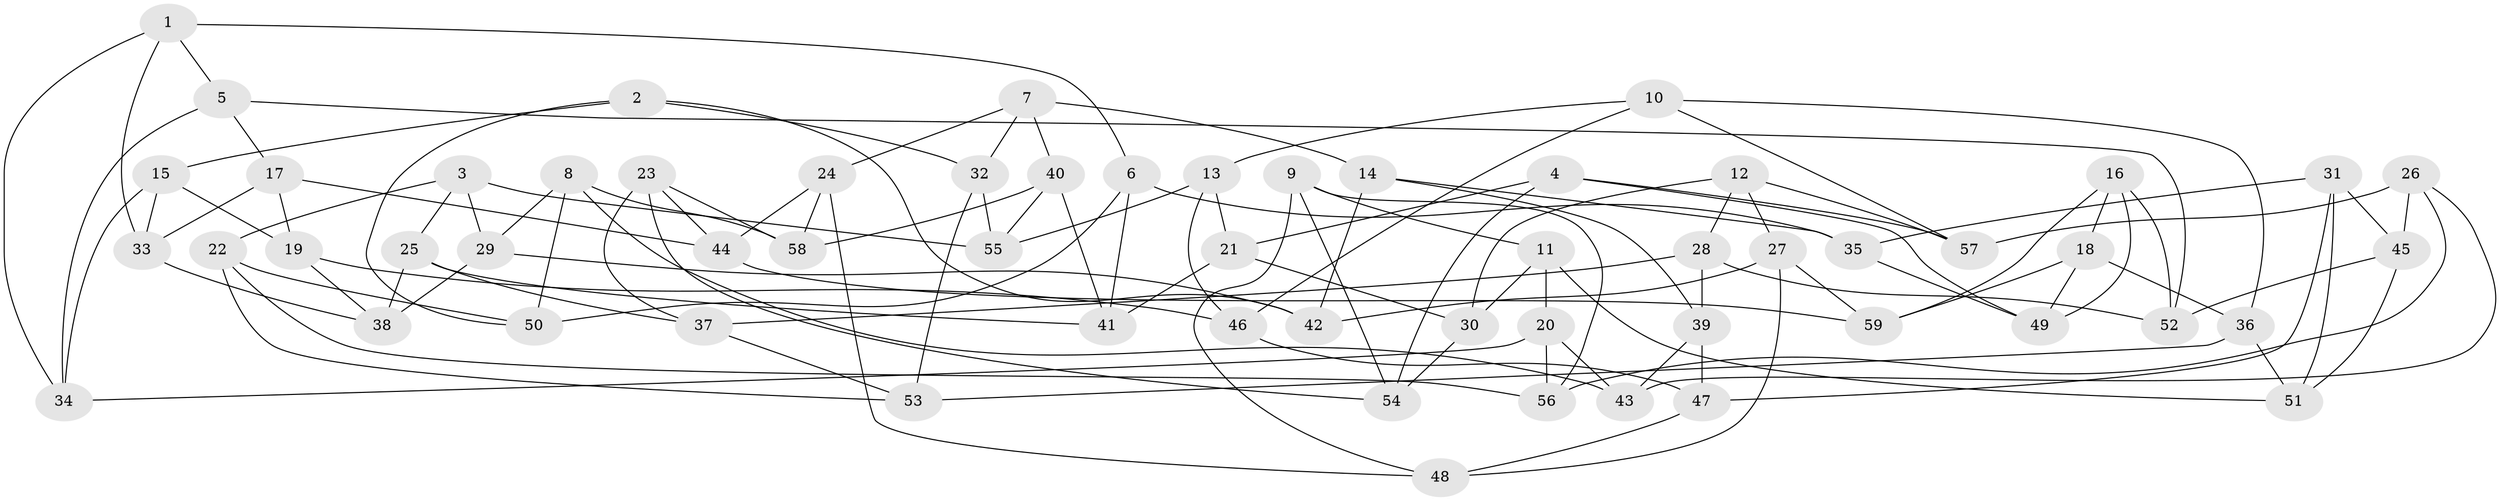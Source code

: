 // Generated by graph-tools (version 1.1) at 2025/16/03/09/25 04:16:25]
// undirected, 59 vertices, 118 edges
graph export_dot {
graph [start="1"]
  node [color=gray90,style=filled];
  1;
  2;
  3;
  4;
  5;
  6;
  7;
  8;
  9;
  10;
  11;
  12;
  13;
  14;
  15;
  16;
  17;
  18;
  19;
  20;
  21;
  22;
  23;
  24;
  25;
  26;
  27;
  28;
  29;
  30;
  31;
  32;
  33;
  34;
  35;
  36;
  37;
  38;
  39;
  40;
  41;
  42;
  43;
  44;
  45;
  46;
  47;
  48;
  49;
  50;
  51;
  52;
  53;
  54;
  55;
  56;
  57;
  58;
  59;
  1 -- 6;
  1 -- 5;
  1 -- 34;
  1 -- 33;
  2 -- 32;
  2 -- 42;
  2 -- 15;
  2 -- 50;
  3 -- 29;
  3 -- 22;
  3 -- 55;
  3 -- 25;
  4 -- 57;
  4 -- 54;
  4 -- 49;
  4 -- 21;
  5 -- 52;
  5 -- 34;
  5 -- 17;
  6 -- 41;
  6 -- 35;
  6 -- 50;
  7 -- 24;
  7 -- 32;
  7 -- 14;
  7 -- 40;
  8 -- 43;
  8 -- 50;
  8 -- 29;
  8 -- 58;
  9 -- 54;
  9 -- 11;
  9 -- 56;
  9 -- 48;
  10 -- 46;
  10 -- 13;
  10 -- 36;
  10 -- 57;
  11 -- 30;
  11 -- 51;
  11 -- 20;
  12 -- 27;
  12 -- 28;
  12 -- 30;
  12 -- 57;
  13 -- 46;
  13 -- 21;
  13 -- 55;
  14 -- 35;
  14 -- 39;
  14 -- 42;
  15 -- 33;
  15 -- 19;
  15 -- 34;
  16 -- 52;
  16 -- 59;
  16 -- 49;
  16 -- 18;
  17 -- 33;
  17 -- 44;
  17 -- 19;
  18 -- 49;
  18 -- 36;
  18 -- 59;
  19 -- 46;
  19 -- 38;
  20 -- 43;
  20 -- 34;
  20 -- 56;
  21 -- 30;
  21 -- 41;
  22 -- 50;
  22 -- 56;
  22 -- 53;
  23 -- 58;
  23 -- 37;
  23 -- 44;
  23 -- 54;
  24 -- 48;
  24 -- 58;
  24 -- 44;
  25 -- 41;
  25 -- 38;
  25 -- 37;
  26 -- 57;
  26 -- 43;
  26 -- 56;
  26 -- 45;
  27 -- 59;
  27 -- 42;
  27 -- 48;
  28 -- 39;
  28 -- 37;
  28 -- 52;
  29 -- 42;
  29 -- 38;
  30 -- 54;
  31 -- 47;
  31 -- 45;
  31 -- 35;
  31 -- 51;
  32 -- 53;
  32 -- 55;
  33 -- 38;
  35 -- 49;
  36 -- 53;
  36 -- 51;
  37 -- 53;
  39 -- 43;
  39 -- 47;
  40 -- 41;
  40 -- 58;
  40 -- 55;
  44 -- 59;
  45 -- 51;
  45 -- 52;
  46 -- 47;
  47 -- 48;
}
